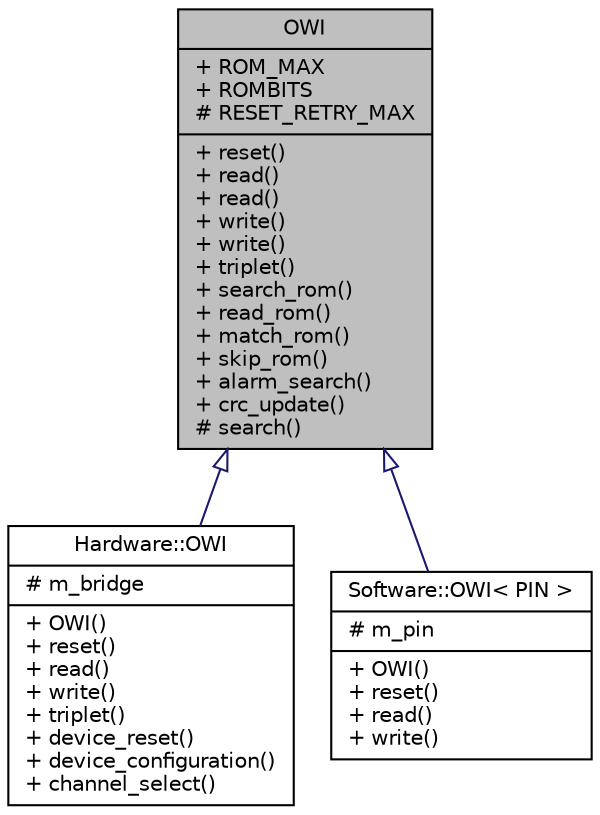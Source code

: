 digraph "OWI"
{
  edge [fontname="Helvetica",fontsize="10",labelfontname="Helvetica",labelfontsize="10"];
  node [fontname="Helvetica",fontsize="10",shape=record];
  Node1 [label="{OWI\n|+ ROM_MAX\l+ ROMBITS\l# RESET_RETRY_MAX\l|+ reset()\l+ read()\l+ read()\l+ write()\l+ write()\l+ triplet()\l+ search_rom()\l+ read_rom()\l+ match_rom()\l+ skip_rom()\l+ alarm_search()\l+ crc_update()\l# search()\l}",height=0.2,width=0.4,color="black", fillcolor="grey75", style="filled", fontcolor="black"];
  Node1 -> Node2 [dir="back",color="midnightblue",fontsize="10",style="solid",arrowtail="onormal",fontname="Helvetica"];
  Node2 [label="{Hardware::OWI\n|# m_bridge\l|+ OWI()\l+ reset()\l+ read()\l+ write()\l+ triplet()\l+ device_reset()\l+ device_configuration()\l+ channel_select()\l}",height=0.2,width=0.4,color="black", fillcolor="white", style="filled",URL="$d3/d22/classHardware_1_1OWI.html"];
  Node1 -> Node3 [dir="back",color="midnightblue",fontsize="10",style="solid",arrowtail="onormal",fontname="Helvetica"];
  Node3 [label="{Software::OWI\< PIN \>\n|# m_pin\l|+ OWI()\l+ reset()\l+ read()\l+ write()\l}",height=0.2,width=0.4,color="black", fillcolor="white", style="filled",URL="$d0/de1/classSoftware_1_1OWI.html"];
}
